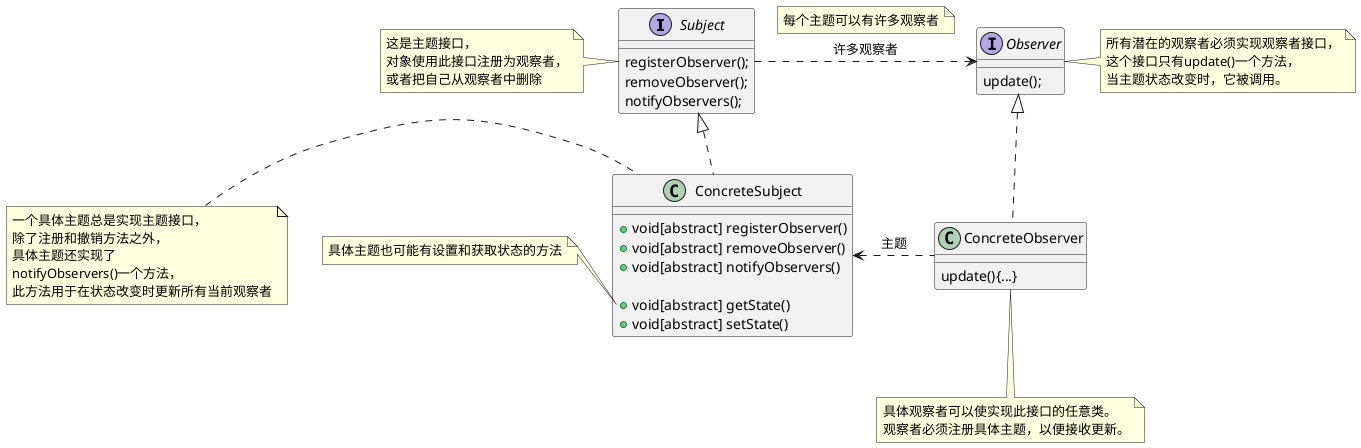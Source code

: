 @startuml
'https://plantuml.com/class-diagram

interface Subject{
    registerObserver();
    removeObserver();
    notifyObservers();
}
note left
这是主题接口，
对象使用此接口注册为观察者，
或者把自己从观察者中删除
end note

interface Observer{
    update();
}
note right
所有潜在的观察者必须实现观察者接口，
这个接口只有update()一个方法，
当主题状态改变时，它被调用。
end note
class ConcreteSubject{
    +void[abstract] registerObserver()
    +void[abstract] removeObserver()
    +void[abstract] notifyObservers()

    +void[abstract] getState()
    +void[abstract] setState()
}
note left
一个具体主题总是实现主题接口，
除了注册和撤销方法之外，
具体主题还实现了
notifyObservers()一个方法，
此方法用于在状态改变时更新所有当前观察者
end note

note left of ConcreteSubject::getState
具体主题也可能有设置和获取状态的方法
end note
class ConcreteObserver{
    update(){...}
}
note bottom
具体观察者可以使实现此接口的任意类。
观察者必须注册具体主题，以便接收更新。
end note

Subject <|.. ConcreteSubject
Observer <|.. ConcreteObserver

Subject .> Observer : 许多观察者
note top on link
每个主题可以有许多观察者
end note

ConcreteSubject<.ConcreteObserver : 主题

@enduml